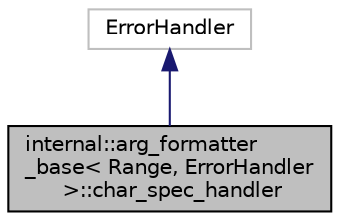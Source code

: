 digraph "internal::arg_formatter_base&lt; Range, ErrorHandler &gt;::char_spec_handler"
{
  edge [fontname="Helvetica",fontsize="10",labelfontname="Helvetica",labelfontsize="10"];
  node [fontname="Helvetica",fontsize="10",shape=record];
  Node0 [label="internal::arg_formatter\l_base\< Range, ErrorHandler\l \>::char_spec_handler",height=0.2,width=0.4,color="black", fillcolor="grey75", style="filled", fontcolor="black"];
  Node1 -> Node0 [dir="back",color="midnightblue",fontsize="10",style="solid",fontname="Helvetica"];
  Node1 [label="ErrorHandler",height=0.2,width=0.4,color="grey75", fillcolor="white", style="filled"];
}
